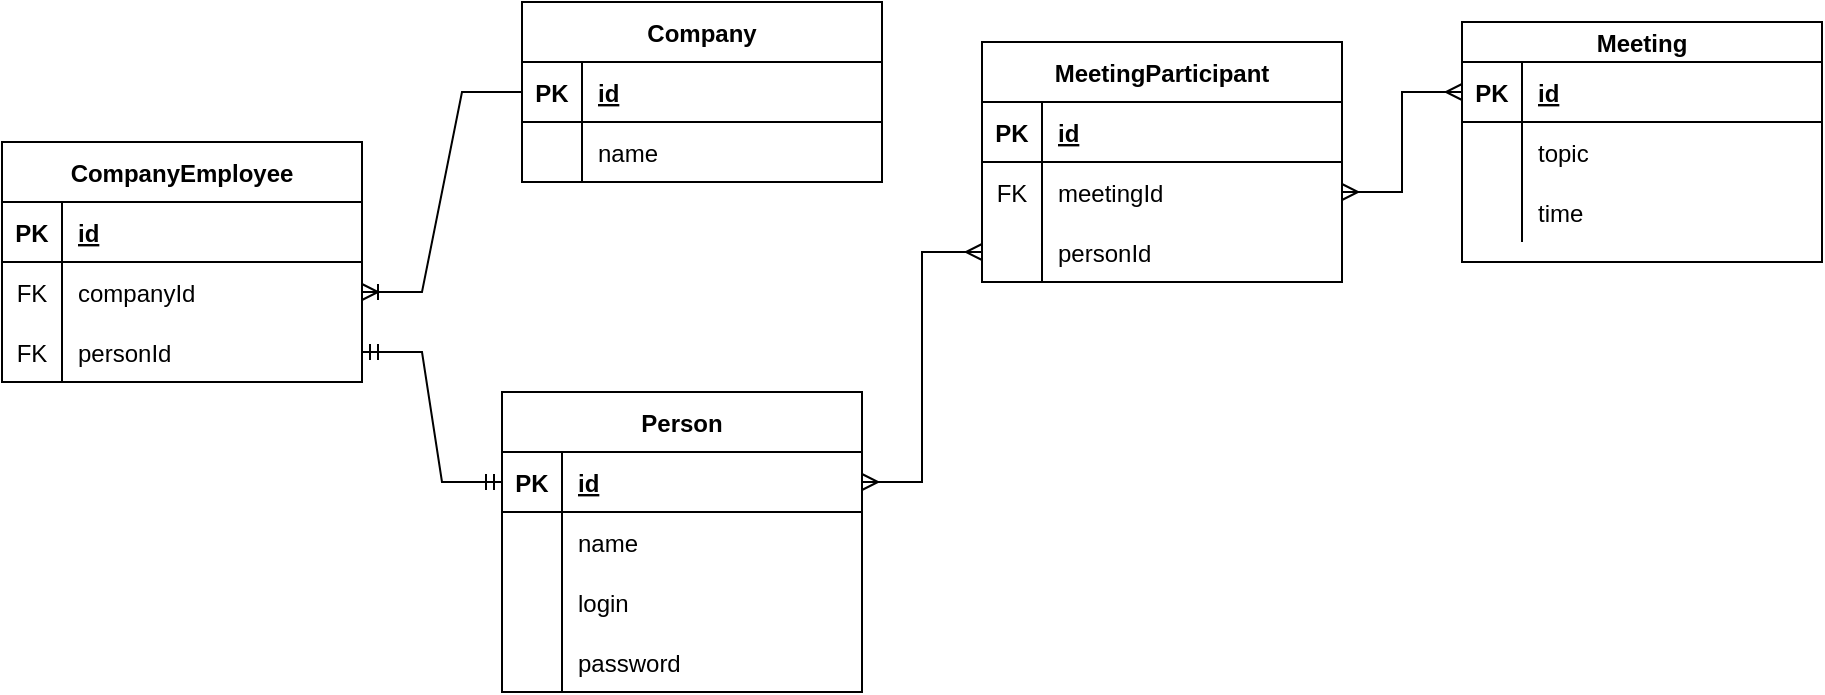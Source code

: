 <mxfile version="20.8.16" type="device"><diagram name="Страница 1" id="bJuUNSfBy82Ryr56Km6H"><mxGraphModel dx="1434" dy="830" grid="1" gridSize="10" guides="1" tooltips="1" connect="1" arrows="1" fold="1" page="1" pageScale="1" pageWidth="827" pageHeight="1169" math="0" shadow="0"><root><mxCell id="0"/><mxCell id="1" parent="0"/><mxCell id="bijweUjMkl3qGmatWj3y-1" value="Person" style="shape=table;startSize=30;container=1;collapsible=1;childLayout=tableLayout;fixedRows=1;rowLines=0;fontStyle=1;align=center;resizeLast=1;" vertex="1" parent="1"><mxGeometry x="260" y="295" width="180" height="150" as="geometry"/></mxCell><mxCell id="bijweUjMkl3qGmatWj3y-2" value="" style="shape=tableRow;horizontal=0;startSize=0;swimlaneHead=0;swimlaneBody=0;fillColor=none;collapsible=0;dropTarget=0;points=[[0,0.5],[1,0.5]];portConstraint=eastwest;top=0;left=0;right=0;bottom=1;" vertex="1" parent="bijweUjMkl3qGmatWj3y-1"><mxGeometry y="30" width="180" height="30" as="geometry"/></mxCell><mxCell id="bijweUjMkl3qGmatWj3y-3" value="PK" style="shape=partialRectangle;connectable=0;fillColor=none;top=0;left=0;bottom=0;right=0;fontStyle=1;overflow=hidden;" vertex="1" parent="bijweUjMkl3qGmatWj3y-2"><mxGeometry width="30" height="30" as="geometry"><mxRectangle width="30" height="30" as="alternateBounds"/></mxGeometry></mxCell><mxCell id="bijweUjMkl3qGmatWj3y-4" value="id" style="shape=partialRectangle;connectable=0;fillColor=none;top=0;left=0;bottom=0;right=0;align=left;spacingLeft=6;fontStyle=5;overflow=hidden;" vertex="1" parent="bijweUjMkl3qGmatWj3y-2"><mxGeometry x="30" width="150" height="30" as="geometry"><mxRectangle width="150" height="30" as="alternateBounds"/></mxGeometry></mxCell><mxCell id="bijweUjMkl3qGmatWj3y-5" value="" style="shape=tableRow;horizontal=0;startSize=0;swimlaneHead=0;swimlaneBody=0;fillColor=none;collapsible=0;dropTarget=0;points=[[0,0.5],[1,0.5]];portConstraint=eastwest;top=0;left=0;right=0;bottom=0;" vertex="1" parent="bijweUjMkl3qGmatWj3y-1"><mxGeometry y="60" width="180" height="30" as="geometry"/></mxCell><mxCell id="bijweUjMkl3qGmatWj3y-6" value="" style="shape=partialRectangle;connectable=0;fillColor=none;top=0;left=0;bottom=0;right=0;editable=1;overflow=hidden;" vertex="1" parent="bijweUjMkl3qGmatWj3y-5"><mxGeometry width="30" height="30" as="geometry"><mxRectangle width="30" height="30" as="alternateBounds"/></mxGeometry></mxCell><mxCell id="bijweUjMkl3qGmatWj3y-7" value="name" style="shape=partialRectangle;connectable=0;fillColor=none;top=0;left=0;bottom=0;right=0;align=left;spacingLeft=6;overflow=hidden;" vertex="1" parent="bijweUjMkl3qGmatWj3y-5"><mxGeometry x="30" width="150" height="30" as="geometry"><mxRectangle width="150" height="30" as="alternateBounds"/></mxGeometry></mxCell><mxCell id="bijweUjMkl3qGmatWj3y-8" value="" style="shape=tableRow;horizontal=0;startSize=0;swimlaneHead=0;swimlaneBody=0;fillColor=none;collapsible=0;dropTarget=0;points=[[0,0.5],[1,0.5]];portConstraint=eastwest;top=0;left=0;right=0;bottom=0;" vertex="1" parent="bijweUjMkl3qGmatWj3y-1"><mxGeometry y="90" width="180" height="30" as="geometry"/></mxCell><mxCell id="bijweUjMkl3qGmatWj3y-9" value="" style="shape=partialRectangle;connectable=0;fillColor=none;top=0;left=0;bottom=0;right=0;editable=1;overflow=hidden;" vertex="1" parent="bijweUjMkl3qGmatWj3y-8"><mxGeometry width="30" height="30" as="geometry"><mxRectangle width="30" height="30" as="alternateBounds"/></mxGeometry></mxCell><mxCell id="bijweUjMkl3qGmatWj3y-10" value="login" style="shape=partialRectangle;connectable=0;fillColor=none;top=0;left=0;bottom=0;right=0;align=left;spacingLeft=6;overflow=hidden;" vertex="1" parent="bijweUjMkl3qGmatWj3y-8"><mxGeometry x="30" width="150" height="30" as="geometry"><mxRectangle width="150" height="30" as="alternateBounds"/></mxGeometry></mxCell><mxCell id="bijweUjMkl3qGmatWj3y-11" value="" style="shape=tableRow;horizontal=0;startSize=0;swimlaneHead=0;swimlaneBody=0;fillColor=none;collapsible=0;dropTarget=0;points=[[0,0.5],[1,0.5]];portConstraint=eastwest;top=0;left=0;right=0;bottom=0;" vertex="1" parent="bijweUjMkl3qGmatWj3y-1"><mxGeometry y="120" width="180" height="30" as="geometry"/></mxCell><mxCell id="bijweUjMkl3qGmatWj3y-12" value="" style="shape=partialRectangle;connectable=0;fillColor=none;top=0;left=0;bottom=0;right=0;editable=1;overflow=hidden;" vertex="1" parent="bijweUjMkl3qGmatWj3y-11"><mxGeometry width="30" height="30" as="geometry"><mxRectangle width="30" height="30" as="alternateBounds"/></mxGeometry></mxCell><mxCell id="bijweUjMkl3qGmatWj3y-13" value="password" style="shape=partialRectangle;connectable=0;fillColor=none;top=0;left=0;bottom=0;right=0;align=left;spacingLeft=6;overflow=hidden;" vertex="1" parent="bijweUjMkl3qGmatWj3y-11"><mxGeometry x="30" width="150" height="30" as="geometry"><mxRectangle width="150" height="30" as="alternateBounds"/></mxGeometry></mxCell><mxCell id="bijweUjMkl3qGmatWj3y-14" value="Company" style="shape=table;startSize=30;container=1;collapsible=1;childLayout=tableLayout;fixedRows=1;rowLines=0;fontStyle=1;align=center;resizeLast=1;" vertex="1" parent="1"><mxGeometry x="270" y="100" width="180" height="90" as="geometry"/></mxCell><mxCell id="bijweUjMkl3qGmatWj3y-15" value="" style="shape=tableRow;horizontal=0;startSize=0;swimlaneHead=0;swimlaneBody=0;fillColor=none;collapsible=0;dropTarget=0;points=[[0,0.5],[1,0.5]];portConstraint=eastwest;top=0;left=0;right=0;bottom=1;" vertex="1" parent="bijweUjMkl3qGmatWj3y-14"><mxGeometry y="30" width="180" height="30" as="geometry"/></mxCell><mxCell id="bijweUjMkl3qGmatWj3y-16" value="PK" style="shape=partialRectangle;connectable=0;fillColor=none;top=0;left=0;bottom=0;right=0;fontStyle=1;overflow=hidden;" vertex="1" parent="bijweUjMkl3qGmatWj3y-15"><mxGeometry width="30" height="30" as="geometry"><mxRectangle width="30" height="30" as="alternateBounds"/></mxGeometry></mxCell><mxCell id="bijweUjMkl3qGmatWj3y-17" value="id" style="shape=partialRectangle;connectable=0;fillColor=none;top=0;left=0;bottom=0;right=0;align=left;spacingLeft=6;fontStyle=5;overflow=hidden;" vertex="1" parent="bijweUjMkl3qGmatWj3y-15"><mxGeometry x="30" width="150" height="30" as="geometry"><mxRectangle width="150" height="30" as="alternateBounds"/></mxGeometry></mxCell><mxCell id="bijweUjMkl3qGmatWj3y-18" value="" style="shape=tableRow;horizontal=0;startSize=0;swimlaneHead=0;swimlaneBody=0;fillColor=none;collapsible=0;dropTarget=0;points=[[0,0.5],[1,0.5]];portConstraint=eastwest;top=0;left=0;right=0;bottom=0;" vertex="1" parent="bijweUjMkl3qGmatWj3y-14"><mxGeometry y="60" width="180" height="30" as="geometry"/></mxCell><mxCell id="bijweUjMkl3qGmatWj3y-19" value="" style="shape=partialRectangle;connectable=0;fillColor=none;top=0;left=0;bottom=0;right=0;editable=1;overflow=hidden;" vertex="1" parent="bijweUjMkl3qGmatWj3y-18"><mxGeometry width="30" height="30" as="geometry"><mxRectangle width="30" height="30" as="alternateBounds"/></mxGeometry></mxCell><mxCell id="bijweUjMkl3qGmatWj3y-20" value="name" style="shape=partialRectangle;connectable=0;fillColor=none;top=0;left=0;bottom=0;right=0;align=left;spacingLeft=6;overflow=hidden;" vertex="1" parent="bijweUjMkl3qGmatWj3y-18"><mxGeometry x="30" width="150" height="30" as="geometry"><mxRectangle width="150" height="30" as="alternateBounds"/></mxGeometry></mxCell><mxCell id="bijweUjMkl3qGmatWj3y-37" value="Meeting" style="shape=table;startSize=20;container=1;collapsible=1;childLayout=tableLayout;fixedRows=1;rowLines=0;fontStyle=1;align=center;resizeLast=1;" vertex="1" parent="1"><mxGeometry x="740" y="110" width="180" height="120" as="geometry"/></mxCell><mxCell id="bijweUjMkl3qGmatWj3y-38" value="" style="shape=tableRow;horizontal=0;startSize=0;swimlaneHead=0;swimlaneBody=0;fillColor=none;collapsible=0;dropTarget=0;points=[[0,0.5],[1,0.5]];portConstraint=eastwest;top=0;left=0;right=0;bottom=1;" vertex="1" parent="bijweUjMkl3qGmatWj3y-37"><mxGeometry y="20" width="180" height="30" as="geometry"/></mxCell><mxCell id="bijweUjMkl3qGmatWj3y-39" value="PK" style="shape=partialRectangle;connectable=0;fillColor=none;top=0;left=0;bottom=0;right=0;fontStyle=1;overflow=hidden;" vertex="1" parent="bijweUjMkl3qGmatWj3y-38"><mxGeometry width="30" height="30" as="geometry"><mxRectangle width="30" height="30" as="alternateBounds"/></mxGeometry></mxCell><mxCell id="bijweUjMkl3qGmatWj3y-40" value="id" style="shape=partialRectangle;connectable=0;fillColor=none;top=0;left=0;bottom=0;right=0;align=left;spacingLeft=6;fontStyle=5;overflow=hidden;" vertex="1" parent="bijweUjMkl3qGmatWj3y-38"><mxGeometry x="30" width="150" height="30" as="geometry"><mxRectangle width="150" height="30" as="alternateBounds"/></mxGeometry></mxCell><mxCell id="bijweUjMkl3qGmatWj3y-41" value="" style="shape=tableRow;horizontal=0;startSize=0;swimlaneHead=0;swimlaneBody=0;fillColor=none;collapsible=0;dropTarget=0;points=[[0,0.5],[1,0.5]];portConstraint=eastwest;top=0;left=0;right=0;bottom=0;" vertex="1" parent="bijweUjMkl3qGmatWj3y-37"><mxGeometry y="50" width="180" height="30" as="geometry"/></mxCell><mxCell id="bijweUjMkl3qGmatWj3y-42" value="" style="shape=partialRectangle;connectable=0;fillColor=none;top=0;left=0;bottom=0;right=0;editable=1;overflow=hidden;" vertex="1" parent="bijweUjMkl3qGmatWj3y-41"><mxGeometry width="30" height="30" as="geometry"><mxRectangle width="30" height="30" as="alternateBounds"/></mxGeometry></mxCell><mxCell id="bijweUjMkl3qGmatWj3y-43" value="topic" style="shape=partialRectangle;connectable=0;fillColor=none;top=0;left=0;bottom=0;right=0;align=left;spacingLeft=6;overflow=hidden;" vertex="1" parent="bijweUjMkl3qGmatWj3y-41"><mxGeometry x="30" width="150" height="30" as="geometry"><mxRectangle width="150" height="30" as="alternateBounds"/></mxGeometry></mxCell><mxCell id="bijweUjMkl3qGmatWj3y-44" value="" style="shape=tableRow;horizontal=0;startSize=0;swimlaneHead=0;swimlaneBody=0;fillColor=none;collapsible=0;dropTarget=0;points=[[0,0.5],[1,0.5]];portConstraint=eastwest;top=0;left=0;right=0;bottom=0;" vertex="1" parent="bijweUjMkl3qGmatWj3y-37"><mxGeometry y="80" width="180" height="30" as="geometry"/></mxCell><mxCell id="bijweUjMkl3qGmatWj3y-45" value="" style="shape=partialRectangle;connectable=0;fillColor=none;top=0;left=0;bottom=0;right=0;editable=1;overflow=hidden;" vertex="1" parent="bijweUjMkl3qGmatWj3y-44"><mxGeometry width="30" height="30" as="geometry"><mxRectangle width="30" height="30" as="alternateBounds"/></mxGeometry></mxCell><mxCell id="bijweUjMkl3qGmatWj3y-46" value="time" style="shape=partialRectangle;connectable=0;fillColor=none;top=0;left=0;bottom=0;right=0;align=left;spacingLeft=6;overflow=hidden;" vertex="1" parent="bijweUjMkl3qGmatWj3y-44"><mxGeometry x="30" width="150" height="30" as="geometry"><mxRectangle width="150" height="30" as="alternateBounds"/></mxGeometry></mxCell><mxCell id="bijweUjMkl3qGmatWj3y-53" value="CompanyEmployee" style="shape=table;startSize=30;container=1;collapsible=1;childLayout=tableLayout;fixedRows=1;rowLines=0;fontStyle=1;align=center;resizeLast=1;" vertex="1" parent="1"><mxGeometry x="10" y="170" width="180" height="120" as="geometry"/></mxCell><mxCell id="bijweUjMkl3qGmatWj3y-54" value="" style="shape=tableRow;horizontal=0;startSize=0;swimlaneHead=0;swimlaneBody=0;fillColor=none;collapsible=0;dropTarget=0;points=[[0,0.5],[1,0.5]];portConstraint=eastwest;top=0;left=0;right=0;bottom=1;" vertex="1" parent="bijweUjMkl3qGmatWj3y-53"><mxGeometry y="30" width="180" height="30" as="geometry"/></mxCell><mxCell id="bijweUjMkl3qGmatWj3y-55" value="PK" style="shape=partialRectangle;connectable=0;fillColor=none;top=0;left=0;bottom=0;right=0;fontStyle=1;overflow=hidden;" vertex="1" parent="bijweUjMkl3qGmatWj3y-54"><mxGeometry width="30" height="30" as="geometry"><mxRectangle width="30" height="30" as="alternateBounds"/></mxGeometry></mxCell><mxCell id="bijweUjMkl3qGmatWj3y-56" value="id" style="shape=partialRectangle;connectable=0;fillColor=none;top=0;left=0;bottom=0;right=0;align=left;spacingLeft=6;fontStyle=5;overflow=hidden;" vertex="1" parent="bijweUjMkl3qGmatWj3y-54"><mxGeometry x="30" width="150" height="30" as="geometry"><mxRectangle width="150" height="30" as="alternateBounds"/></mxGeometry></mxCell><mxCell id="bijweUjMkl3qGmatWj3y-57" value="" style="shape=tableRow;horizontal=0;startSize=0;swimlaneHead=0;swimlaneBody=0;fillColor=none;collapsible=0;dropTarget=0;points=[[0,0.5],[1,0.5]];portConstraint=eastwest;top=0;left=0;right=0;bottom=0;" vertex="1" parent="bijweUjMkl3qGmatWj3y-53"><mxGeometry y="60" width="180" height="30" as="geometry"/></mxCell><mxCell id="bijweUjMkl3qGmatWj3y-58" value="FK" style="shape=partialRectangle;connectable=0;fillColor=none;top=0;left=0;bottom=0;right=0;editable=1;overflow=hidden;" vertex="1" parent="bijweUjMkl3qGmatWj3y-57"><mxGeometry width="30" height="30" as="geometry"><mxRectangle width="30" height="30" as="alternateBounds"/></mxGeometry></mxCell><mxCell id="bijweUjMkl3qGmatWj3y-59" value="companyId" style="shape=partialRectangle;connectable=0;fillColor=none;top=0;left=0;bottom=0;right=0;align=left;spacingLeft=6;overflow=hidden;" vertex="1" parent="bijweUjMkl3qGmatWj3y-57"><mxGeometry x="30" width="150" height="30" as="geometry"><mxRectangle width="150" height="30" as="alternateBounds"/></mxGeometry></mxCell><mxCell id="bijweUjMkl3qGmatWj3y-60" value="" style="shape=tableRow;horizontal=0;startSize=0;swimlaneHead=0;swimlaneBody=0;fillColor=none;collapsible=0;dropTarget=0;points=[[0,0.5],[1,0.5]];portConstraint=eastwest;top=0;left=0;right=0;bottom=0;" vertex="1" parent="bijweUjMkl3qGmatWj3y-53"><mxGeometry y="90" width="180" height="30" as="geometry"/></mxCell><mxCell id="bijweUjMkl3qGmatWj3y-61" value="FK" style="shape=partialRectangle;connectable=0;fillColor=none;top=0;left=0;bottom=0;right=0;editable=1;overflow=hidden;" vertex="1" parent="bijweUjMkl3qGmatWj3y-60"><mxGeometry width="30" height="30" as="geometry"><mxRectangle width="30" height="30" as="alternateBounds"/></mxGeometry></mxCell><mxCell id="bijweUjMkl3qGmatWj3y-62" value="personId" style="shape=partialRectangle;connectable=0;fillColor=none;top=0;left=0;bottom=0;right=0;align=left;spacingLeft=6;overflow=hidden;" vertex="1" parent="bijweUjMkl3qGmatWj3y-60"><mxGeometry x="30" width="150" height="30" as="geometry"><mxRectangle width="150" height="30" as="alternateBounds"/></mxGeometry></mxCell><mxCell id="bijweUjMkl3qGmatWj3y-66" value="MeetingParticipant" style="shape=table;startSize=30;container=1;collapsible=1;childLayout=tableLayout;fixedRows=1;rowLines=0;fontStyle=1;align=center;resizeLast=1;" vertex="1" parent="1"><mxGeometry x="500" y="120" width="180" height="120" as="geometry"/></mxCell><mxCell id="bijweUjMkl3qGmatWj3y-67" value="" style="shape=tableRow;horizontal=0;startSize=0;swimlaneHead=0;swimlaneBody=0;fillColor=none;collapsible=0;dropTarget=0;points=[[0,0.5],[1,0.5]];portConstraint=eastwest;top=0;left=0;right=0;bottom=1;" vertex="1" parent="bijweUjMkl3qGmatWj3y-66"><mxGeometry y="30" width="180" height="30" as="geometry"/></mxCell><mxCell id="bijweUjMkl3qGmatWj3y-68" value="PK" style="shape=partialRectangle;connectable=0;fillColor=none;top=0;left=0;bottom=0;right=0;fontStyle=1;overflow=hidden;" vertex="1" parent="bijweUjMkl3qGmatWj3y-67"><mxGeometry width="30" height="30" as="geometry"><mxRectangle width="30" height="30" as="alternateBounds"/></mxGeometry></mxCell><mxCell id="bijweUjMkl3qGmatWj3y-69" value="id" style="shape=partialRectangle;connectable=0;fillColor=none;top=0;left=0;bottom=0;right=0;align=left;spacingLeft=6;fontStyle=5;overflow=hidden;" vertex="1" parent="bijweUjMkl3qGmatWj3y-67"><mxGeometry x="30" width="150" height="30" as="geometry"><mxRectangle width="150" height="30" as="alternateBounds"/></mxGeometry></mxCell><mxCell id="bijweUjMkl3qGmatWj3y-70" value="" style="shape=tableRow;horizontal=0;startSize=0;swimlaneHead=0;swimlaneBody=0;fillColor=none;collapsible=0;dropTarget=0;points=[[0,0.5],[1,0.5]];portConstraint=eastwest;top=0;left=0;right=0;bottom=0;" vertex="1" parent="bijweUjMkl3qGmatWj3y-66"><mxGeometry y="60" width="180" height="30" as="geometry"/></mxCell><mxCell id="bijweUjMkl3qGmatWj3y-71" value="FK" style="shape=partialRectangle;connectable=0;fillColor=none;top=0;left=0;bottom=0;right=0;editable=1;overflow=hidden;" vertex="1" parent="bijweUjMkl3qGmatWj3y-70"><mxGeometry width="30" height="30" as="geometry"><mxRectangle width="30" height="30" as="alternateBounds"/></mxGeometry></mxCell><mxCell id="bijweUjMkl3qGmatWj3y-72" value="meetingId" style="shape=partialRectangle;connectable=0;fillColor=none;top=0;left=0;bottom=0;right=0;align=left;spacingLeft=6;overflow=hidden;" vertex="1" parent="bijweUjMkl3qGmatWj3y-70"><mxGeometry x="30" width="150" height="30" as="geometry"><mxRectangle width="150" height="30" as="alternateBounds"/></mxGeometry></mxCell><mxCell id="bijweUjMkl3qGmatWj3y-73" value="" style="shape=tableRow;horizontal=0;startSize=0;swimlaneHead=0;swimlaneBody=0;fillColor=none;collapsible=0;dropTarget=0;points=[[0,0.5],[1,0.5]];portConstraint=eastwest;top=0;left=0;right=0;bottom=0;" vertex="1" parent="bijweUjMkl3qGmatWj3y-66"><mxGeometry y="90" width="180" height="30" as="geometry"/></mxCell><mxCell id="bijweUjMkl3qGmatWj3y-74" value="" style="shape=partialRectangle;connectable=0;fillColor=none;top=0;left=0;bottom=0;right=0;editable=1;overflow=hidden;" vertex="1" parent="bijweUjMkl3qGmatWj3y-73"><mxGeometry width="30" height="30" as="geometry"><mxRectangle width="30" height="30" as="alternateBounds"/></mxGeometry></mxCell><mxCell id="bijweUjMkl3qGmatWj3y-75" value="personId" style="shape=partialRectangle;connectable=0;fillColor=none;top=0;left=0;bottom=0;right=0;align=left;spacingLeft=6;overflow=hidden;" vertex="1" parent="bijweUjMkl3qGmatWj3y-73"><mxGeometry x="30" width="150" height="30" as="geometry"><mxRectangle width="150" height="30" as="alternateBounds"/></mxGeometry></mxCell><mxCell id="bijweUjMkl3qGmatWj3y-79" value="" style="edgeStyle=entityRelationEdgeStyle;fontSize=12;html=1;endArrow=ERmandOne;startArrow=ERmandOne;rounded=0;entryX=1;entryY=0.5;entryDx=0;entryDy=0;exitX=0;exitY=0.5;exitDx=0;exitDy=0;" edge="1" parent="1" source="bijweUjMkl3qGmatWj3y-2" target="bijweUjMkl3qGmatWj3y-60"><mxGeometry width="100" height="100" relative="1" as="geometry"><mxPoint x="150" y="410" as="sourcePoint"/><mxPoint x="250" y="310" as="targetPoint"/></mxGeometry></mxCell><mxCell id="bijweUjMkl3qGmatWj3y-80" value="" style="edgeStyle=entityRelationEdgeStyle;fontSize=12;html=1;endArrow=ERoneToMany;rounded=0;exitX=0;exitY=0.5;exitDx=0;exitDy=0;entryX=1;entryY=0.5;entryDx=0;entryDy=0;" edge="1" parent="1" source="bijweUjMkl3qGmatWj3y-15" target="bijweUjMkl3qGmatWj3y-57"><mxGeometry width="100" height="100" relative="1" as="geometry"><mxPoint x="170" y="140" as="sourcePoint"/><mxPoint x="270" y="40" as="targetPoint"/></mxGeometry></mxCell><mxCell id="bijweUjMkl3qGmatWj3y-82" value="" style="edgeStyle=entityRelationEdgeStyle;fontSize=12;html=1;endArrow=ERmany;startArrow=ERmany;rounded=0;exitX=1;exitY=0.5;exitDx=0;exitDy=0;entryX=0;entryY=0.5;entryDx=0;entryDy=0;" edge="1" parent="1" source="bijweUjMkl3qGmatWj3y-2" target="bijweUjMkl3qGmatWj3y-73"><mxGeometry width="100" height="100" relative="1" as="geometry"><mxPoint x="430" y="520" as="sourcePoint"/><mxPoint x="530" y="420" as="targetPoint"/></mxGeometry></mxCell><mxCell id="bijweUjMkl3qGmatWj3y-84" value="" style="edgeStyle=entityRelationEdgeStyle;fontSize=12;html=1;endArrow=ERmany;startArrow=ERmany;rounded=0;entryX=1;entryY=0.5;entryDx=0;entryDy=0;exitX=0;exitY=0.5;exitDx=0;exitDy=0;" edge="1" parent="1" source="bijweUjMkl3qGmatWj3y-38" target="bijweUjMkl3qGmatWj3y-70"><mxGeometry width="100" height="100" relative="1" as="geometry"><mxPoint x="730" y="165" as="sourcePoint"/><mxPoint x="830" y="170" as="targetPoint"/></mxGeometry></mxCell></root></mxGraphModel></diagram></mxfile>